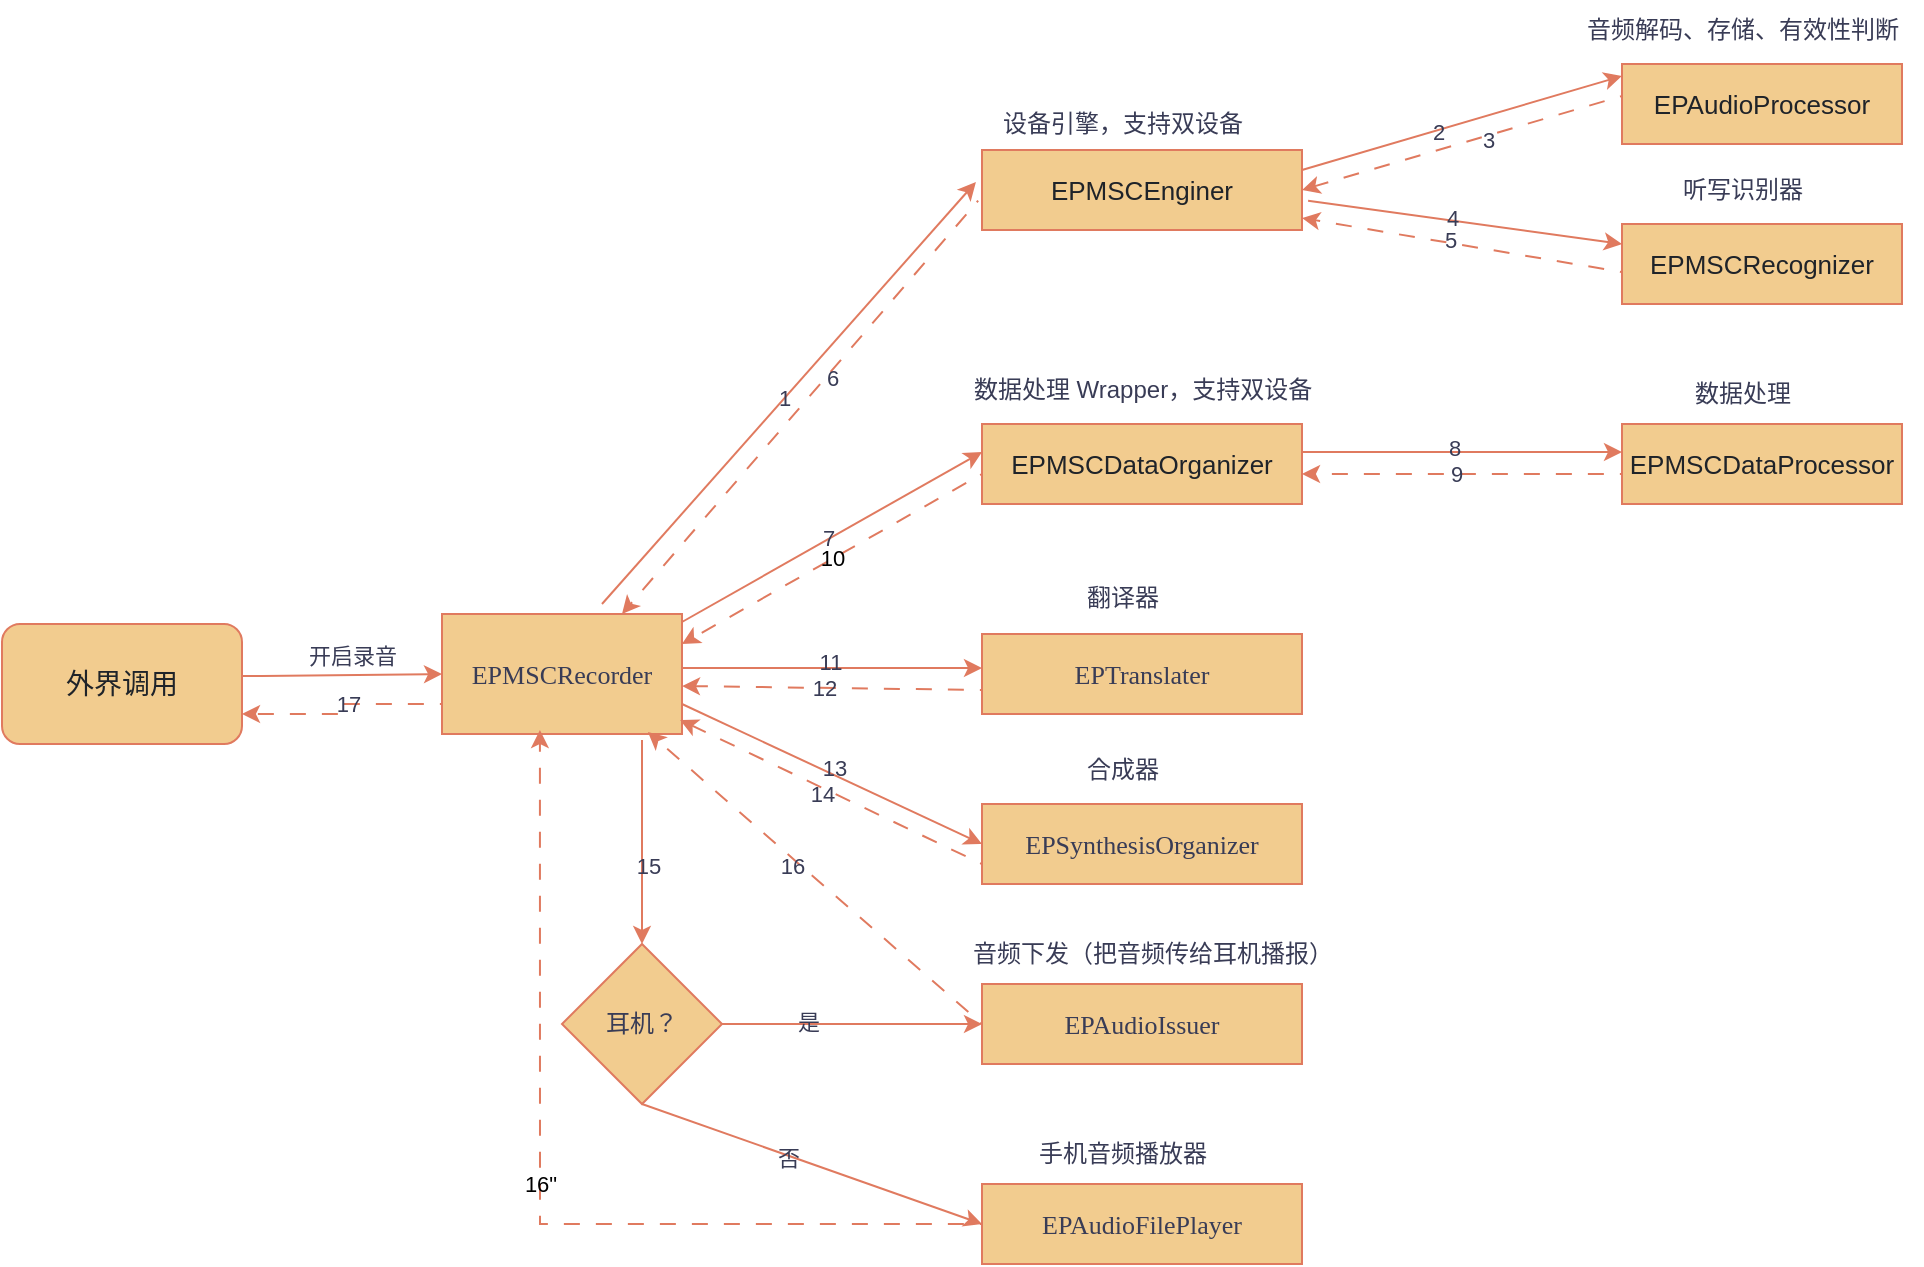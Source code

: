 <mxfile version="26.1.0">
  <diagram name="第 1 页" id="kg4oReXXfETFXJSbJGZ1">
    <mxGraphModel dx="989" dy="691" grid="1" gridSize="10" guides="1" tooltips="1" connect="1" arrows="1" fold="1" page="1" pageScale="1" pageWidth="980" pageHeight="690" math="0" shadow="0">
      <root>
        <mxCell id="0" />
        <mxCell id="1" parent="0" />
        <mxCell id="3VqhWWL4f9jIKq_OHTQP-1" value="&lt;div style=&quot;text-align: start; font-size: 14px; color: rgb(31, 35, 41);&quot;&gt;&lt;p&gt;外界调用&lt;/p&gt;&lt;/div&gt;&lt;span style=&quot;text-align: start; white-space: pre-wrap;&quot;&gt;&lt;/span&gt;" style="rounded=1;whiteSpace=wrap;html=1;labelBackgroundColor=none;fillColor=#F2CC8F;strokeColor=#E07A5F;fontColor=#393C56;" vertex="1" parent="1">
          <mxGeometry x="30" y="320" width="120" height="60" as="geometry" />
        </mxCell>
        <mxCell id="3VqhWWL4f9jIKq_OHTQP-28" style="edgeStyle=orthogonalEdgeStyle;rounded=0;orthogonalLoop=1;jettySize=auto;html=1;exitX=0;exitY=0.75;exitDx=0;exitDy=0;entryX=1;entryY=0.75;entryDx=0;entryDy=0;flowAnimation=1;strokeColor=#E07A5F;labelBackgroundColor=none;fontColor=default;" edge="1" parent="1" source="3VqhWWL4f9jIKq_OHTQP-2" target="3VqhWWL4f9jIKq_OHTQP-1">
          <mxGeometry relative="1" as="geometry" />
        </mxCell>
        <mxCell id="3VqhWWL4f9jIKq_OHTQP-38" value="17" style="edgeLabel;html=1;align=center;verticalAlign=middle;resizable=0;points=[];labelBackgroundColor=none;fontColor=#393C56;" vertex="1" connectable="0" parent="3VqhWWL4f9jIKq_OHTQP-28">
          <mxGeometry x="-0.1" relative="1" as="geometry">
            <mxPoint as="offset" />
          </mxGeometry>
        </mxCell>
        <mxCell id="3VqhWWL4f9jIKq_OHTQP-2" value="&lt;p style=&quot;margin: 0px; font-style: normal; font-variant-caps: normal; font-weight: normal; font-stretch: normal; font-size: 13px; line-height: normal; font-family: Menlo; font-size-adjust: none; font-kerning: auto; font-variant-alternates: normal; font-variant-ligatures: normal; font-variant-numeric: normal; font-variant-east-asian: normal; font-variant-position: normal; font-feature-settings: normal; font-optical-sizing: auto; font-variation-settings: normal;&quot;&gt;EPMSCRecorder&lt;/p&gt;" style="whiteSpace=wrap;html=1;labelBackgroundColor=none;fontColor=#393C56;fillColor=#F2CC8F;strokeColor=#E07A5F;" vertex="1" parent="1">
          <mxGeometry x="250" y="315" width="120" height="60" as="geometry" />
        </mxCell>
        <mxCell id="3VqhWWL4f9jIKq_OHTQP-3" value="&lt;div style=&quot;text-align: start; font-size: 13px; color: rgb(31, 35, 41);&quot;&gt;&lt;p&gt;EPMSCEnginer&lt;/p&gt;&lt;/div&gt;&lt;span style=&quot;text-align: start; white-space: pre-wrap;&quot;&gt;&lt;/span&gt;" style="whiteSpace=wrap;html=1;labelBackgroundColor=none;fillColor=#F2CC8F;strokeColor=#E07A5F;fontColor=#393C56;" vertex="1" parent="1">
          <mxGeometry x="520" y="83" width="160" height="40" as="geometry" />
        </mxCell>
        <mxCell id="3VqhWWL4f9jIKq_OHTQP-4" value="&lt;div style=&quot;text-align: start; font-size: 13px; color: rgb(31, 35, 41);&quot;&gt;&lt;p&gt;EPAudioProcessor&lt;/p&gt;&lt;/div&gt;&lt;span style=&quot;text-align: start; white-space: pre-wrap;&quot;&gt;&lt;/span&gt;&lt;div style=&quot;text-align: start;&quot;&gt;&lt;/div&gt;&lt;span style=&quot;text-align: start; white-space: pre-wrap;&quot;&gt;&lt;/span&gt;" style="whiteSpace=wrap;html=1;labelBackgroundColor=none;fillColor=#F2CC8F;strokeColor=#E07A5F;fontColor=#393C56;" vertex="1" parent="1">
          <mxGeometry x="840" y="40" width="140" height="40" as="geometry" />
        </mxCell>
        <mxCell id="3VqhWWL4f9jIKq_OHTQP-5" value="&lt;div style=&quot;text-align: start; font-size: 13px; color: rgb(31, 35, 41);&quot;&gt;&lt;p&gt;EPMSCDataOrganizer&lt;/p&gt;&lt;/div&gt;&lt;span style=&quot;text-align: start; white-space: pre-wrap;&quot;&gt;&lt;/span&gt;" style="whiteSpace=wrap;html=1;labelBackgroundColor=none;fillColor=#F2CC8F;strokeColor=#E07A5F;fontColor=#393C56;" vertex="1" parent="1">
          <mxGeometry x="520" y="220" width="160" height="40" as="geometry" />
        </mxCell>
        <mxCell id="3VqhWWL4f9jIKq_OHTQP-6" value="&lt;div style=&quot;text-align: start; font-size: 13px; color: rgb(31, 35, 41);&quot;&gt;&lt;p&gt;EPMSCRecognizer&lt;/p&gt;&lt;/div&gt;&lt;span style=&quot;text-align: start; white-space: pre-wrap;&quot;&gt;&lt;/span&gt;" style="whiteSpace=wrap;html=1;labelBackgroundColor=none;fillColor=#F2CC8F;strokeColor=#E07A5F;fontColor=#393C56;" vertex="1" parent="1">
          <mxGeometry x="840" y="120" width="140" height="40" as="geometry" />
        </mxCell>
        <mxCell id="3VqhWWL4f9jIKq_OHTQP-7" value="&lt;div style=&quot;text-align: start; font-size: 13px; color: rgb(31, 35, 41);&quot;&gt;&lt;p&gt;EPMSCDataProcessor&lt;/p&gt;&lt;/div&gt;&lt;span style=&quot;text-align: start; white-space: pre-wrap;&quot;&gt;&lt;/span&gt;" style="whiteSpace=wrap;html=1;labelBackgroundColor=none;fillColor=#F2CC8F;strokeColor=#E07A5F;fontColor=#393C56;" vertex="1" parent="1">
          <mxGeometry x="840" y="220" width="140" height="40" as="geometry" />
        </mxCell>
        <mxCell id="3VqhWWL4f9jIKq_OHTQP-8" value="" style="endArrow=classic;html=1;rounded=0;exitX=1;exitY=0.5;exitDx=0;exitDy=0;labelBackgroundColor=none;strokeColor=#E07A5F;fontColor=default;entryX=0;entryY=0.5;entryDx=0;entryDy=0;" edge="1" parent="1" target="3VqhWWL4f9jIKq_OHTQP-2">
          <mxGeometry width="50" height="50" relative="1" as="geometry">
            <mxPoint x="150" y="346" as="sourcePoint" />
            <mxPoint x="250" y="346" as="targetPoint" />
            <Array as="points">
              <mxPoint x="160" y="346" />
            </Array>
          </mxGeometry>
        </mxCell>
        <mxCell id="3VqhWWL4f9jIKq_OHTQP-9" value="开启录音" style="edgeLabel;html=1;align=center;verticalAlign=middle;resizable=0;points=[];labelBackgroundColor=none;fontColor=#393C56;" vertex="1" connectable="0" parent="3VqhWWL4f9jIKq_OHTQP-8">
          <mxGeometry x="-0.5" y="2" relative="1" as="geometry">
            <mxPoint x="30" y="-8" as="offset" />
          </mxGeometry>
        </mxCell>
        <mxCell id="3VqhWWL4f9jIKq_OHTQP-11" value="" style="endArrow=classic;html=1;rounded=0;entryX=-0.019;entryY=0.4;entryDx=0;entryDy=0;entryPerimeter=0;labelBackgroundColor=none;strokeColor=#E07A5F;fontColor=default;" edge="1" parent="1" target="3VqhWWL4f9jIKq_OHTQP-3">
          <mxGeometry width="50" height="50" relative="1" as="geometry">
            <mxPoint x="330" y="310" as="sourcePoint" />
            <mxPoint x="500" y="400" as="targetPoint" />
          </mxGeometry>
        </mxCell>
        <mxCell id="3VqhWWL4f9jIKq_OHTQP-29" value="1" style="edgeLabel;html=1;align=center;verticalAlign=middle;resizable=0;points=[];labelBackgroundColor=none;fontColor=#393C56;" vertex="1" connectable="0" parent="3VqhWWL4f9jIKq_OHTQP-11">
          <mxGeometry x="-0.024" y="1" relative="1" as="geometry">
            <mxPoint as="offset" />
          </mxGeometry>
        </mxCell>
        <mxCell id="3VqhWWL4f9jIKq_OHTQP-12" value="" style="endArrow=classic;html=1;rounded=0;exitX=1;exitY=0.25;exitDx=0;exitDy=0;entryX=0;entryY=0.25;entryDx=0;entryDy=0;labelBackgroundColor=none;strokeColor=#E07A5F;fontColor=default;" edge="1" parent="1" source="3VqhWWL4f9jIKq_OHTQP-3">
          <mxGeometry width="50" height="50" relative="1" as="geometry">
            <mxPoint x="680" y="126" as="sourcePoint" />
            <mxPoint x="840" y="46" as="targetPoint" />
          </mxGeometry>
        </mxCell>
        <mxCell id="3VqhWWL4f9jIKq_OHTQP-30" value="2" style="edgeLabel;html=1;align=center;verticalAlign=middle;resizable=0;points=[];labelBackgroundColor=none;fontColor=#393C56;" vertex="1" connectable="0" parent="3VqhWWL4f9jIKq_OHTQP-12">
          <mxGeometry x="-0.157" y="-1" relative="1" as="geometry">
            <mxPoint as="offset" />
          </mxGeometry>
        </mxCell>
        <mxCell id="3VqhWWL4f9jIKq_OHTQP-13" value="" style="endArrow=classic;html=1;rounded=0;exitX=0;exitY=0.5;exitDx=0;exitDy=0;entryX=1;entryY=0.5;entryDx=0;entryDy=0;flowAnimation=1;strokeColor=#E07A5F;labelBackgroundColor=none;fontColor=default;" edge="1" parent="1" target="3VqhWWL4f9jIKq_OHTQP-3">
          <mxGeometry width="50" height="50" relative="1" as="geometry">
            <mxPoint x="840" y="56" as="sourcePoint" />
            <mxPoint x="680" y="136" as="targetPoint" />
          </mxGeometry>
        </mxCell>
        <mxCell id="3VqhWWL4f9jIKq_OHTQP-31" value="3" style="edgeLabel;html=1;align=center;verticalAlign=middle;resizable=0;points=[];labelBackgroundColor=none;fontColor=#393C56;" vertex="1" connectable="0" parent="3VqhWWL4f9jIKq_OHTQP-13">
          <mxGeometry x="-0.15" y="2" relative="1" as="geometry">
            <mxPoint as="offset" />
          </mxGeometry>
        </mxCell>
        <mxCell id="3VqhWWL4f9jIKq_OHTQP-18" value="" style="endArrow=classic;html=1;rounded=0;entryX=0;entryY=0.25;entryDx=0;entryDy=0;exitX=1.019;exitY=0.633;exitDx=0;exitDy=0;exitPerimeter=0;labelBackgroundColor=none;strokeColor=#E07A5F;fontColor=default;" edge="1" parent="1" source="3VqhWWL4f9jIKq_OHTQP-3" target="3VqhWWL4f9jIKq_OHTQP-6">
          <mxGeometry width="50" height="50" relative="1" as="geometry">
            <mxPoint x="540" y="440" as="sourcePoint" />
            <mxPoint x="590" y="390" as="targetPoint" />
          </mxGeometry>
        </mxCell>
        <mxCell id="3VqhWWL4f9jIKq_OHTQP-32" value="4" style="edgeLabel;html=1;align=center;verticalAlign=middle;resizable=0;points=[];labelBackgroundColor=none;fontColor=#393C56;" vertex="1" connectable="0" parent="3VqhWWL4f9jIKq_OHTQP-18">
          <mxGeometry x="0.014" y="3" relative="1" as="geometry">
            <mxPoint x="-8" as="offset" />
          </mxGeometry>
        </mxCell>
        <mxCell id="3VqhWWL4f9jIKq_OHTQP-20" value="" style="endArrow=classic;html=1;rounded=0;exitX=0;exitY=0.5;exitDx=0;exitDy=0;entryX=1;entryY=0.75;entryDx=0;entryDy=0;flowAnimation=1;strokeColor=#E07A5F;labelBackgroundColor=none;fontColor=default;" edge="1" parent="1">
          <mxGeometry width="50" height="50" relative="1" as="geometry">
            <mxPoint x="840" y="144" as="sourcePoint" />
            <mxPoint x="680" y="117" as="targetPoint" />
          </mxGeometry>
        </mxCell>
        <mxCell id="3VqhWWL4f9jIKq_OHTQP-33" value="5" style="edgeLabel;html=1;align=center;verticalAlign=middle;resizable=0;points=[];labelBackgroundColor=none;fontColor=#393C56;" vertex="1" connectable="0" parent="3VqhWWL4f9jIKq_OHTQP-20">
          <mxGeometry x="0.086" y="-2" relative="1" as="geometry">
            <mxPoint as="offset" />
          </mxGeometry>
        </mxCell>
        <mxCell id="3VqhWWL4f9jIKq_OHTQP-21" value="" style="endArrow=classic;html=1;rounded=0;exitX=-0.012;exitY=0.633;exitDx=0;exitDy=0;exitPerimeter=0;entryX=0.75;entryY=0;entryDx=0;entryDy=0;flowAnimation=1;strokeColor=#E07A5F;labelBackgroundColor=none;fontColor=default;" edge="1" parent="1" source="3VqhWWL4f9jIKq_OHTQP-3" target="3VqhWWL4f9jIKq_OHTQP-2">
          <mxGeometry width="50" height="50" relative="1" as="geometry">
            <mxPoint x="490" y="420" as="sourcePoint" />
            <mxPoint x="540" y="370" as="targetPoint" />
          </mxGeometry>
        </mxCell>
        <mxCell id="3VqhWWL4f9jIKq_OHTQP-34" value="6" style="edgeLabel;html=1;align=center;verticalAlign=middle;resizable=0;points=[];labelBackgroundColor=none;fontColor=#393C56;" vertex="1" connectable="0" parent="3VqhWWL4f9jIKq_OHTQP-21">
          <mxGeometry x="-0.157" y="2" relative="1" as="geometry">
            <mxPoint as="offset" />
          </mxGeometry>
        </mxCell>
        <mxCell id="3VqhWWL4f9jIKq_OHTQP-22" value="" style="endArrow=classic;html=1;rounded=0;exitX=1;exitY=0;exitDx=0;exitDy=0;entryX=0;entryY=0.25;entryDx=0;entryDy=0;labelBackgroundColor=none;strokeColor=#E07A5F;fontColor=default;" edge="1" parent="1">
          <mxGeometry width="50" height="50" relative="1" as="geometry">
            <mxPoint x="370" y="319" as="sourcePoint" />
            <mxPoint x="520" y="234" as="targetPoint" />
          </mxGeometry>
        </mxCell>
        <mxCell id="3VqhWWL4f9jIKq_OHTQP-35" value="7" style="edgeLabel;html=1;align=center;verticalAlign=middle;resizable=0;points=[];labelBackgroundColor=none;fontColor=#393C56;" vertex="1" connectable="0" parent="3VqhWWL4f9jIKq_OHTQP-22">
          <mxGeometry x="-0.026" y="1" relative="1" as="geometry">
            <mxPoint as="offset" />
          </mxGeometry>
        </mxCell>
        <mxCell id="3VqhWWL4f9jIKq_OHTQP-23" value="" style="endArrow=classic;html=1;rounded=0;exitX=1;exitY=0.5;exitDx=0;exitDy=0;entryX=0;entryY=0.5;entryDx=0;entryDy=0;labelBackgroundColor=none;strokeColor=#E07A5F;fontColor=default;" edge="1" parent="1">
          <mxGeometry width="50" height="50" relative="1" as="geometry">
            <mxPoint x="680" y="234" as="sourcePoint" />
            <mxPoint x="840" y="234" as="targetPoint" />
          </mxGeometry>
        </mxCell>
        <mxCell id="3VqhWWL4f9jIKq_OHTQP-36" value="8" style="edgeLabel;html=1;align=center;verticalAlign=middle;resizable=0;points=[];labelBackgroundColor=none;fontColor=#393C56;" vertex="1" connectable="0" parent="3VqhWWL4f9jIKq_OHTQP-23">
          <mxGeometry x="-0.355" y="2" relative="1" as="geometry">
            <mxPoint x="24" as="offset" />
          </mxGeometry>
        </mxCell>
        <mxCell id="3VqhWWL4f9jIKq_OHTQP-24" value="" style="endArrow=classic;html=1;rounded=0;exitX=0;exitY=0.75;exitDx=0;exitDy=0;flowAnimation=1;strokeColor=#E07A5F;labelBackgroundColor=none;fontColor=default;" edge="1" parent="1">
          <mxGeometry width="50" height="50" relative="1" as="geometry">
            <mxPoint x="840" y="245" as="sourcePoint" />
            <mxPoint x="680" y="245" as="targetPoint" />
          </mxGeometry>
        </mxCell>
        <mxCell id="3VqhWWL4f9jIKq_OHTQP-37" value="9" style="edgeLabel;html=1;align=center;verticalAlign=middle;resizable=0;points=[];labelBackgroundColor=none;fontColor=#393C56;" vertex="1" connectable="0" parent="3VqhWWL4f9jIKq_OHTQP-24">
          <mxGeometry x="0.2" relative="1" as="geometry">
            <mxPoint x="13" as="offset" />
          </mxGeometry>
        </mxCell>
        <mxCell id="3VqhWWL4f9jIKq_OHTQP-26" value="10" style="endArrow=classic;html=1;rounded=0;flowAnimation=1;strokeColor=#E07A5F;labelBackgroundColor=none;fontColor=default;exitX=0;exitY=0.5;exitDx=0;exitDy=0;entryX=1;entryY=0.25;entryDx=0;entryDy=0;" edge="1" parent="1" target="3VqhWWL4f9jIKq_OHTQP-2">
          <mxGeometry width="50" height="50" relative="1" as="geometry">
            <mxPoint x="520" y="245" as="sourcePoint" />
            <mxPoint x="370" y="335" as="targetPoint" />
          </mxGeometry>
        </mxCell>
        <mxCell id="3VqhWWL4f9jIKq_OHTQP-39" value="&lt;p style=&quot;margin: 0px; font-style: normal; font-variant-caps: normal; font-stretch: normal; font-size: 13px; line-height: normal; font-family: Menlo; font-size-adjust: none; font-kerning: auto; font-variant-alternates: normal; font-variant-ligatures: normal; font-variant-numeric: normal; font-variant-east-asian: normal; font-variant-position: normal; font-feature-settings: normal; font-optical-sizing: auto; font-variation-settings: normal;&quot;&gt;EPTranslater&lt;/p&gt;" style="whiteSpace=wrap;html=1;strokeColor=#E07A5F;fontColor=#393C56;fillColor=#F2CC8F;labelBackgroundColor=none;" vertex="1" parent="1">
          <mxGeometry x="520" y="325" width="160" height="40" as="geometry" />
        </mxCell>
        <mxCell id="3VqhWWL4f9jIKq_OHTQP-40" value="&lt;p style=&quot;margin: 0px; font-style: normal; font-variant-caps: normal; font-stretch: normal; font-size: 13px; line-height: normal; font-family: Menlo; font-size-adjust: none; font-kerning: auto; font-variant-alternates: normal; font-variant-ligatures: normal; font-variant-numeric: normal; font-variant-east-asian: normal; font-variant-position: normal; font-feature-settings: normal; font-optical-sizing: auto; font-variation-settings: normal;&quot;&gt;EPSynthesisOrganizer&lt;/p&gt;" style="whiteSpace=wrap;html=1;strokeColor=#E07A5F;fontColor=#393C56;fillColor=#F2CC8F;labelBackgroundColor=none;" vertex="1" parent="1">
          <mxGeometry x="520" y="410" width="160" height="40" as="geometry" />
        </mxCell>
        <mxCell id="3VqhWWL4f9jIKq_OHTQP-41" value="&lt;p style=&quot;margin: 0px; font-style: normal; font-variant-caps: normal; font-stretch: normal; font-size: 13px; line-height: normal; font-family: Menlo; font-size-adjust: none; font-kerning: auto; font-variant-alternates: normal; font-variant-ligatures: normal; font-variant-numeric: normal; font-variant-east-asian: normal; font-variant-position: normal; font-feature-settings: normal; font-optical-sizing: auto; font-variation-settings: normal;&quot;&gt;EPAudioIssuer&lt;/p&gt;" style="whiteSpace=wrap;html=1;strokeColor=#E07A5F;fontColor=#393C56;fillColor=#F2CC8F;labelBackgroundColor=none;" vertex="1" parent="1">
          <mxGeometry x="520" y="500" width="160" height="40" as="geometry" />
        </mxCell>
        <mxCell id="3VqhWWL4f9jIKq_OHTQP-42" value="&lt;p style=&quot;margin: 0px; font-style: normal; font-variant-caps: normal; font-stretch: normal; font-size: 13px; line-height: normal; font-family: Menlo; font-size-adjust: none; font-kerning: auto; font-variant-alternates: normal; font-variant-ligatures: normal; font-variant-numeric: normal; font-variant-east-asian: normal; font-variant-position: normal; font-feature-settings: normal; font-optical-sizing: auto; font-variation-settings: normal;&quot;&gt;EPAudioFilePlayer&lt;/p&gt;" style="whiteSpace=wrap;html=1;strokeColor=#E07A5F;fontColor=#393C56;fillColor=#F2CC8F;labelBackgroundColor=none;" vertex="1" parent="1">
          <mxGeometry x="520" y="600" width="160" height="40" as="geometry" />
        </mxCell>
        <mxCell id="3VqhWWL4f9jIKq_OHTQP-43" value="" style="endArrow=classic;html=1;rounded=0;strokeColor=#E07A5F;fontColor=default;exitX=1;exitY=0.25;exitDx=0;exitDy=0;entryX=0;entryY=0.25;entryDx=0;entryDy=0;labelBackgroundColor=none;" edge="1" parent="1">
          <mxGeometry width="50" height="50" relative="1" as="geometry">
            <mxPoint x="370" y="342" as="sourcePoint" />
            <mxPoint x="520" y="342" as="targetPoint" />
          </mxGeometry>
        </mxCell>
        <mxCell id="3VqhWWL4f9jIKq_OHTQP-58" value="11" style="edgeLabel;html=1;align=center;verticalAlign=middle;resizable=0;points=[];strokeColor=#E07A5F;fontColor=#393C56;fillColor=#F2CC8F;labelBackgroundColor=none;" vertex="1" connectable="0" parent="3VqhWWL4f9jIKq_OHTQP-43">
          <mxGeometry x="0.187" y="3" relative="1" as="geometry">
            <mxPoint x="-15" as="offset" />
          </mxGeometry>
        </mxCell>
        <mxCell id="3VqhWWL4f9jIKq_OHTQP-44" value="" style="endArrow=classic;html=1;rounded=0;strokeColor=#E07A5F;fontColor=default;exitX=0;exitY=0.5;exitDx=0;exitDy=0;flowAnimation=1;labelBackgroundColor=none;" edge="1" parent="1">
          <mxGeometry width="50" height="50" relative="1" as="geometry">
            <mxPoint x="520" y="353" as="sourcePoint" />
            <mxPoint x="370" y="351" as="targetPoint" />
          </mxGeometry>
        </mxCell>
        <mxCell id="3VqhWWL4f9jIKq_OHTQP-59" value="12" style="edgeLabel;html=1;align=center;verticalAlign=middle;resizable=0;points=[];strokeColor=#E07A5F;fontColor=#393C56;fillColor=#F2CC8F;labelBackgroundColor=none;" vertex="1" connectable="0" parent="3VqhWWL4f9jIKq_OHTQP-44">
          <mxGeometry x="-0.266" y="-1" relative="1" as="geometry">
            <mxPoint x="-24" as="offset" />
          </mxGeometry>
        </mxCell>
        <mxCell id="3VqhWWL4f9jIKq_OHTQP-45" value="" style="endArrow=classic;html=1;rounded=0;strokeColor=#E07A5F;fontColor=default;entryX=0;entryY=0.5;entryDx=0;entryDy=0;labelBackgroundColor=none;" edge="1" parent="1" target="3VqhWWL4f9jIKq_OHTQP-40">
          <mxGeometry width="50" height="50" relative="1" as="geometry">
            <mxPoint x="370" y="360" as="sourcePoint" />
            <mxPoint x="570" y="340" as="targetPoint" />
          </mxGeometry>
        </mxCell>
        <mxCell id="3VqhWWL4f9jIKq_OHTQP-60" value="13" style="edgeLabel;html=1;align=center;verticalAlign=middle;resizable=0;points=[];strokeColor=#E07A5F;fontColor=#393C56;fillColor=#F2CC8F;labelBackgroundColor=none;" vertex="1" connectable="0" parent="3VqhWWL4f9jIKq_OHTQP-45">
          <mxGeometry x="-0.001" y="3" relative="1" as="geometry">
            <mxPoint as="offset" />
          </mxGeometry>
        </mxCell>
        <mxCell id="3VqhWWL4f9jIKq_OHTQP-46" value="" style="endArrow=classic;html=1;rounded=0;strokeColor=#E07A5F;fontColor=default;exitX=0;exitY=0.75;exitDx=0;exitDy=0;entryX=0.992;entryY=0.883;entryDx=0;entryDy=0;flowAnimation=1;labelBackgroundColor=none;entryPerimeter=0;" edge="1" parent="1" source="3VqhWWL4f9jIKq_OHTQP-40" target="3VqhWWL4f9jIKq_OHTQP-2">
          <mxGeometry width="50" height="50" relative="1" as="geometry">
            <mxPoint x="520" y="390" as="sourcePoint" />
            <mxPoint x="570" y="340" as="targetPoint" />
          </mxGeometry>
        </mxCell>
        <mxCell id="3VqhWWL4f9jIKq_OHTQP-61" value="14" style="edgeLabel;html=1;align=center;verticalAlign=middle;resizable=0;points=[];strokeColor=#E07A5F;fontColor=#393C56;fillColor=#F2CC8F;labelBackgroundColor=none;" vertex="1" connectable="0" parent="3VqhWWL4f9jIKq_OHTQP-46">
          <mxGeometry x="-0.005" relative="1" as="geometry">
            <mxPoint x="-5" as="offset" />
          </mxGeometry>
        </mxCell>
        <mxCell id="3VqhWWL4f9jIKq_OHTQP-50" value="" style="endArrow=classic;html=1;rounded=0;strokeColor=#E07A5F;fontColor=default;entryX=0.5;entryY=0;entryDx=0;entryDy=0;labelBackgroundColor=none;" edge="1" parent="1" target="3VqhWWL4f9jIKq_OHTQP-51">
          <mxGeometry width="50" height="50" relative="1" as="geometry">
            <mxPoint x="350" y="378" as="sourcePoint" />
            <mxPoint x="374" y="486" as="targetPoint" />
          </mxGeometry>
        </mxCell>
        <mxCell id="3VqhWWL4f9jIKq_OHTQP-62" value="15" style="edgeLabel;html=1;align=center;verticalAlign=middle;resizable=0;points=[];strokeColor=#E07A5F;fontColor=#393C56;fillColor=#F2CC8F;labelBackgroundColor=none;" vertex="1" connectable="0" parent="3VqhWWL4f9jIKq_OHTQP-50">
          <mxGeometry x="0.228" y="3" relative="1" as="geometry">
            <mxPoint as="offset" />
          </mxGeometry>
        </mxCell>
        <mxCell id="3VqhWWL4f9jIKq_OHTQP-51" value="耳机？" style="rhombus;whiteSpace=wrap;html=1;strokeColor=#E07A5F;fontColor=#393C56;fillColor=#F2CC8F;labelBackgroundColor=none;" vertex="1" parent="1">
          <mxGeometry x="310" y="480" width="80" height="80" as="geometry" />
        </mxCell>
        <mxCell id="3VqhWWL4f9jIKq_OHTQP-52" value="" style="endArrow=classic;html=1;rounded=0;strokeColor=#E07A5F;fontColor=default;exitX=1;exitY=0.5;exitDx=0;exitDy=0;entryX=0;entryY=0.5;entryDx=0;entryDy=0;labelBackgroundColor=none;" edge="1" parent="1" source="3VqhWWL4f9jIKq_OHTQP-51" target="3VqhWWL4f9jIKq_OHTQP-41">
          <mxGeometry width="50" height="50" relative="1" as="geometry">
            <mxPoint x="520" y="390" as="sourcePoint" />
            <mxPoint x="570" y="340" as="targetPoint" />
          </mxGeometry>
        </mxCell>
        <mxCell id="3VqhWWL4f9jIKq_OHTQP-53" value="是" style="edgeLabel;html=1;align=center;verticalAlign=middle;resizable=0;points=[];strokeColor=#E07A5F;fontColor=#393C56;fillColor=#F2CC8F;labelBackgroundColor=none;" vertex="1" connectable="0" parent="3VqhWWL4f9jIKq_OHTQP-52">
          <mxGeometry x="-0.34" y="1" relative="1" as="geometry">
            <mxPoint as="offset" />
          </mxGeometry>
        </mxCell>
        <mxCell id="3VqhWWL4f9jIKq_OHTQP-54" value="" style="endArrow=classic;html=1;rounded=0;strokeColor=#E07A5F;fontColor=default;exitX=0.5;exitY=1;exitDx=0;exitDy=0;entryX=0;entryY=0.5;entryDx=0;entryDy=0;labelBackgroundColor=none;" edge="1" parent="1" source="3VqhWWL4f9jIKq_OHTQP-51" target="3VqhWWL4f9jIKq_OHTQP-42">
          <mxGeometry width="50" height="50" relative="1" as="geometry">
            <mxPoint x="520" y="390" as="sourcePoint" />
            <mxPoint x="570" y="340" as="targetPoint" />
          </mxGeometry>
        </mxCell>
        <mxCell id="3VqhWWL4f9jIKq_OHTQP-55" value="否" style="edgeLabel;html=1;align=center;verticalAlign=middle;resizable=0;points=[];strokeColor=#E07A5F;fontColor=#393C56;fillColor=#F2CC8F;labelBackgroundColor=none;" vertex="1" connectable="0" parent="3VqhWWL4f9jIKq_OHTQP-54">
          <mxGeometry x="-0.14" y="-1" relative="1" as="geometry">
            <mxPoint as="offset" />
          </mxGeometry>
        </mxCell>
        <mxCell id="3VqhWWL4f9jIKq_OHTQP-56" value="" style="endArrow=classic;html=1;rounded=0;strokeColor=#E07A5F;fontColor=default;entryX=0.858;entryY=0.983;entryDx=0;entryDy=0;entryPerimeter=0;flowAnimation=1;labelBackgroundColor=none;" edge="1" parent="1" target="3VqhWWL4f9jIKq_OHTQP-2">
          <mxGeometry width="50" height="50" relative="1" as="geometry">
            <mxPoint x="520" y="520" as="sourcePoint" />
            <mxPoint x="570" y="500" as="targetPoint" />
          </mxGeometry>
        </mxCell>
        <mxCell id="3VqhWWL4f9jIKq_OHTQP-63" value="16" style="edgeLabel;html=1;align=center;verticalAlign=middle;resizable=0;points=[];strokeColor=#E07A5F;fontColor=#393C56;fillColor=#F2CC8F;labelBackgroundColor=none;" vertex="1" connectable="0" parent="3VqhWWL4f9jIKq_OHTQP-56">
          <mxGeometry x="0.114" y="3" relative="1" as="geometry">
            <mxPoint as="offset" />
          </mxGeometry>
        </mxCell>
        <mxCell id="3VqhWWL4f9jIKq_OHTQP-57" value="16&quot;&lt;div&gt;&lt;br&gt;&lt;/div&gt;" style="endArrow=classic;html=1;rounded=0;strokeColor=#E07A5F;fontColor=default;exitX=0;exitY=0.5;exitDx=0;exitDy=0;entryX=0.408;entryY=0.967;entryDx=0;entryDy=0;entryPerimeter=0;flowAnimation=1;labelBackgroundColor=none;" edge="1" parent="1" source="3VqhWWL4f9jIKq_OHTQP-42" target="3VqhWWL4f9jIKq_OHTQP-2">
          <mxGeometry width="50" height="50" relative="1" as="geometry">
            <mxPoint x="520" y="550" as="sourcePoint" />
            <mxPoint x="570" y="500" as="targetPoint" />
            <Array as="points">
              <mxPoint x="299" y="620" />
            </Array>
          </mxGeometry>
        </mxCell>
        <mxCell id="3VqhWWL4f9jIKq_OHTQP-64" value="设备引擎，支持双设备" style="text;html=1;align=center;verticalAlign=middle;resizable=0;points=[];autosize=1;strokeColor=none;fillColor=none;fontColor=#393C56;labelBackgroundColor=none;" vertex="1" parent="1">
          <mxGeometry x="520" y="55" width="140" height="30" as="geometry" />
        </mxCell>
        <mxCell id="3VqhWWL4f9jIKq_OHTQP-65" value="音频解码、存储、有效性判断" style="text;html=1;align=center;verticalAlign=middle;resizable=0;points=[];autosize=1;strokeColor=none;fillColor=none;fontColor=#393C56;labelBackgroundColor=none;" vertex="1" parent="1">
          <mxGeometry x="810" y="8" width="180" height="30" as="geometry" />
        </mxCell>
        <mxCell id="3VqhWWL4f9jIKq_OHTQP-66" value="听写识别器" style="text;html=1;align=center;verticalAlign=middle;resizable=0;points=[];autosize=1;strokeColor=none;fillColor=none;fontColor=#393C56;labelBackgroundColor=none;" vertex="1" parent="1">
          <mxGeometry x="860" y="88" width="80" height="30" as="geometry" />
        </mxCell>
        <mxCell id="3VqhWWL4f9jIKq_OHTQP-67" value="数据处理 Wrapper，支持双设备" style="text;html=1;align=center;verticalAlign=middle;resizable=0;points=[];autosize=1;strokeColor=none;fillColor=none;fontColor=#393C56;labelBackgroundColor=none;" vertex="1" parent="1">
          <mxGeometry x="505" y="188" width="190" height="30" as="geometry" />
        </mxCell>
        <mxCell id="3VqhWWL4f9jIKq_OHTQP-68" value="数据处理" style="text;html=1;align=center;verticalAlign=middle;resizable=0;points=[];autosize=1;strokeColor=none;fillColor=none;fontColor=#393C56;labelBackgroundColor=none;" vertex="1" parent="1">
          <mxGeometry x="865" y="190" width="70" height="30" as="geometry" />
        </mxCell>
        <mxCell id="3VqhWWL4f9jIKq_OHTQP-70" value="翻译器" style="text;html=1;align=center;verticalAlign=middle;resizable=0;points=[];autosize=1;strokeColor=none;fillColor=none;fontColor=#393C56;labelBackgroundColor=none;" vertex="1" parent="1">
          <mxGeometry x="560" y="292" width="60" height="30" as="geometry" />
        </mxCell>
        <mxCell id="3VqhWWL4f9jIKq_OHTQP-72" value="合成器" style="text;html=1;align=center;verticalAlign=middle;resizable=0;points=[];autosize=1;strokeColor=none;fillColor=none;fontColor=#393C56;labelBackgroundColor=none;" vertex="1" parent="1">
          <mxGeometry x="560" y="378" width="60" height="30" as="geometry" />
        </mxCell>
        <mxCell id="3VqhWWL4f9jIKq_OHTQP-73" value="音频下发（把音频传给耳机播报）" style="text;html=1;align=center;verticalAlign=middle;resizable=0;points=[];autosize=1;strokeColor=none;fillColor=none;fontColor=#393C56;labelBackgroundColor=none;" vertex="1" parent="1">
          <mxGeometry x="505" y="470" width="200" height="30" as="geometry" />
        </mxCell>
        <mxCell id="3VqhWWL4f9jIKq_OHTQP-74" value="手机音频播放器" style="text;html=1;align=center;verticalAlign=middle;resizable=0;points=[];autosize=1;strokeColor=none;fillColor=none;fontColor=#393C56;labelBackgroundColor=none;" vertex="1" parent="1">
          <mxGeometry x="535" y="570" width="110" height="30" as="geometry" />
        </mxCell>
      </root>
    </mxGraphModel>
  </diagram>
</mxfile>
